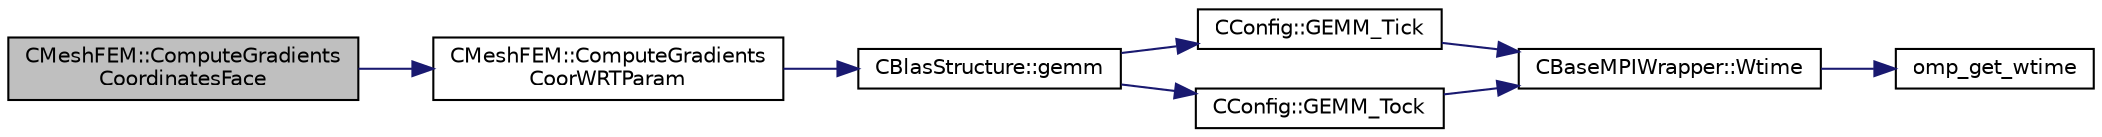 digraph "CMeshFEM::ComputeGradientsCoordinatesFace"
{
 // LATEX_PDF_SIZE
  edge [fontname="Helvetica",fontsize="10",labelfontname="Helvetica",labelfontsize="10"];
  node [fontname="Helvetica",fontsize="10",shape=record];
  rankdir="LR";
  Node1 [label="CMeshFEM::ComputeGradients\lCoordinatesFace",height=0.2,width=0.4,color="black", fillcolor="grey75", style="filled", fontcolor="black",tooltip="Function, which computes the gradients of the parametric coordinates w.r.t. the Cartesian coordinates..."];
  Node1 -> Node2 [color="midnightblue",fontsize="10",style="solid",fontname="Helvetica"];
  Node2 [label="CMeshFEM::ComputeGradients\lCoorWRTParam",height=0.2,width=0.4,color="black", fillcolor="white", style="filled",URL="$classCMeshFEM.html#ae7113246e97e1dc90286eb1a2fe30a79",tooltip="Function, which computes the gradients of the Cartesian coordinates w.r.t. the parametric coordinates..."];
  Node2 -> Node3 [color="midnightblue",fontsize="10",style="solid",fontname="Helvetica"];
  Node3 [label="CBlasStructure::gemm",height=0.2,width=0.4,color="black", fillcolor="white", style="filled",URL="$classCBlasStructure.html#ad282634317e0a32bce7896e2ddc40043",tooltip="Function, which carries out a dense matrix product. It is a limited version of the BLAS gemm function..."];
  Node3 -> Node4 [color="midnightblue",fontsize="10",style="solid",fontname="Helvetica"];
  Node4 [label="CConfig::GEMM_Tick",height=0.2,width=0.4,color="black", fillcolor="white", style="filled",URL="$classCConfig.html#a2843524e5245c2c6128acdd20e746f4a",tooltip="Start the timer for profiling subroutines."];
  Node4 -> Node5 [color="midnightblue",fontsize="10",style="solid",fontname="Helvetica"];
  Node5 [label="CBaseMPIWrapper::Wtime",height=0.2,width=0.4,color="black", fillcolor="white", style="filled",URL="$classCBaseMPIWrapper.html#adcf32aa628d4b515e8835bc5c56fbf08",tooltip=" "];
  Node5 -> Node6 [color="midnightblue",fontsize="10",style="solid",fontname="Helvetica"];
  Node6 [label="omp_get_wtime",height=0.2,width=0.4,color="black", fillcolor="white", style="filled",URL="$omp__structure_8hpp.html#a649bd48ab038a72108f11f5a85316266",tooltip="Return the wall time."];
  Node3 -> Node7 [color="midnightblue",fontsize="10",style="solid",fontname="Helvetica"];
  Node7 [label="CConfig::GEMM_Tock",height=0.2,width=0.4,color="black", fillcolor="white", style="filled",URL="$classCConfig.html#a695fe18134532a43b328845dd0cce3bb",tooltip="Stop the timer for the GEMM profiling and store results."];
  Node7 -> Node5 [color="midnightblue",fontsize="10",style="solid",fontname="Helvetica"];
}
